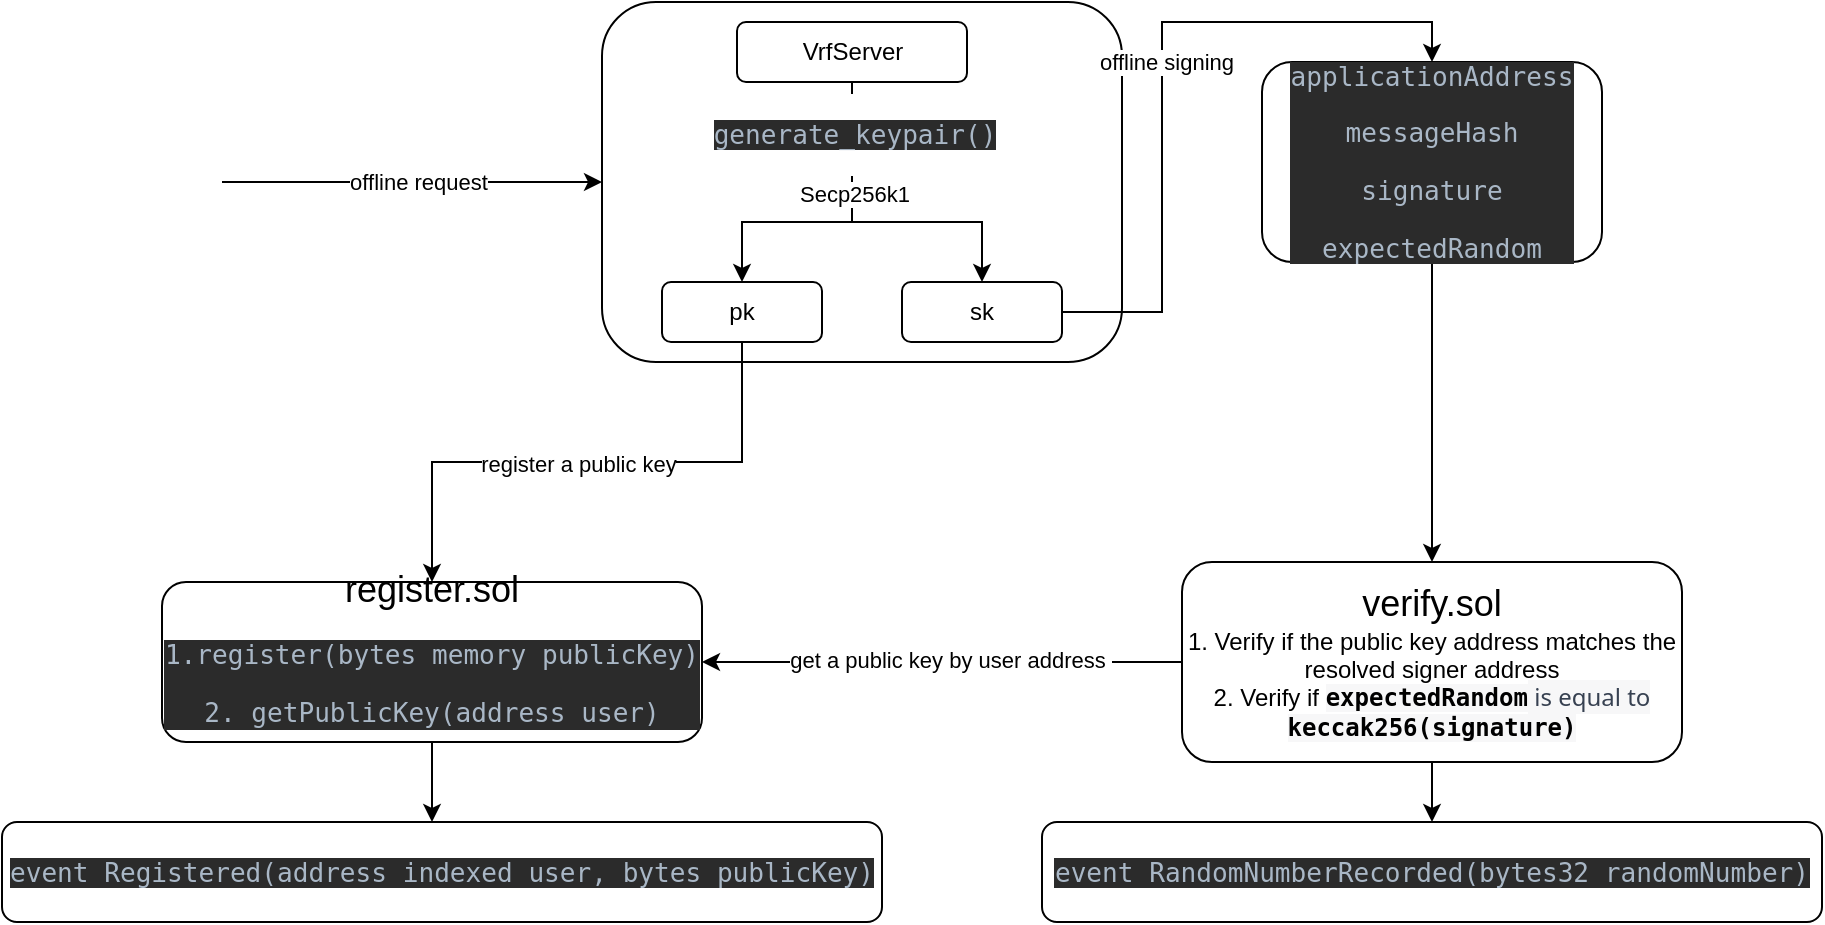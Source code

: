 <mxfile version="21.6.9" type="github">
  <diagram name="第 1 页" id="wDLLhAWes_VoWmML-Q-q">
    <mxGraphModel dx="1034" dy="1999" grid="1" gridSize="10" guides="1" tooltips="1" connect="1" arrows="1" fold="1" page="1" pageScale="1" pageWidth="827" pageHeight="1169" math="0" shadow="0">
      <root>
        <mxCell id="0" />
        <mxCell id="1" parent="0" />
        <mxCell id="3x9Fmmtqro9Js1refdKW-22" style="edgeStyle=orthogonalEdgeStyle;rounded=0;orthogonalLoop=1;jettySize=auto;html=1;" parent="1" source="3x9Fmmtqro9Js1refdKW-1" edge="1">
          <mxGeometry relative="1" as="geometry">
            <mxPoint x="275" y="270" as="targetPoint" />
          </mxGeometry>
        </mxCell>
        <mxCell id="3x9Fmmtqro9Js1refdKW-26" style="edgeStyle=orthogonalEdgeStyle;rounded=0;orthogonalLoop=1;jettySize=auto;html=1;entryX=1;entryY=0.5;entryDx=0;entryDy=0;exitX=0;exitY=0.5;exitDx=0;exitDy=0;" parent="1" source="3x9Fmmtqro9Js1refdKW-3" target="3x9Fmmtqro9Js1refdKW-1" edge="1">
          <mxGeometry relative="1" as="geometry" />
        </mxCell>
        <mxCell id="3x9Fmmtqro9Js1refdKW-29" value="get a public key by user address&amp;nbsp;" style="edgeLabel;html=1;align=center;verticalAlign=middle;resizable=0;points=[];" parent="3x9Fmmtqro9Js1refdKW-26" vertex="1" connectable="0">
          <mxGeometry x="-0.035" y="-1" relative="1" as="geometry">
            <mxPoint as="offset" />
          </mxGeometry>
        </mxCell>
        <mxCell id="3x9Fmmtqro9Js1refdKW-1" value="&lt;font style=&quot;font-size: 18px;&quot;&gt;register.sol&lt;/font&gt;&lt;br&gt;&lt;div style=&quot;background-color:#2b2b2b;color:#a9b7c6&quot;&gt;&lt;pre style=&quot;font-family:&#39;JetBrains Mono&#39;,monospace;font-size:9.8pt;&quot;&gt;1.register(bytes memory publicKey)&lt;/pre&gt;&lt;pre style=&quot;font-family:&#39;JetBrains Mono&#39;,monospace;font-size:9.8pt;&quot;&gt;2. getPublicKey(address user)&lt;/pre&gt;&lt;/div&gt;" style="rounded=1;whiteSpace=wrap;html=1;" parent="1" vertex="1">
          <mxGeometry x="140" y="150" width="270" height="80" as="geometry" />
        </mxCell>
        <mxCell id="3x9Fmmtqro9Js1refdKW-25" style="edgeStyle=orthogonalEdgeStyle;rounded=0;orthogonalLoop=1;jettySize=auto;html=1;entryX=0.5;entryY=0;entryDx=0;entryDy=0;" parent="1" source="3x9Fmmtqro9Js1refdKW-3" target="3x9Fmmtqro9Js1refdKW-24" edge="1">
          <mxGeometry relative="1" as="geometry" />
        </mxCell>
        <mxCell id="3x9Fmmtqro9Js1refdKW-3" value="&lt;font style=&quot;font-size: 18px;&quot;&gt;verify.sol&lt;/font&gt;&lt;br&gt;&lt;font style=&quot;font-size: 12px;&quot;&gt;1.&amp;nbsp;Verify if the public key address matches the resolved signer address&lt;br&gt;2.&amp;nbsp;Verify if &lt;code style=&quot;border: 0px solid rgb(217, 217, 227); box-sizing: border-box; --tw-border-spacing-x: 0; --tw-border-spacing-y: 0; --tw-translate-x: 0; --tw-translate-y: 0; --tw-rotate: 0; --tw-skew-x: 0; --tw-skew-y: 0; --tw-scale-x: 1; --tw-scale-y: 1; --tw-pan-x: ; --tw-pan-y: ; --tw-pinch-zoom: ; --tw-scroll-snap-strictness: proximity; --tw-gradient-from-position: ; --tw-gradient-via-position: ; --tw-gradient-to-position: ; --tw-ordinal: ; --tw-slashed-zero: ; --tw-numeric-figure: ; --tw-numeric-spacing: ; --tw-numeric-fraction: ; --tw-ring-inset: ; --tw-ring-offset-width: 0px; --tw-ring-offset-color: #fff; --tw-ring-color: rgba(69,89,164,.5); --tw-ring-offset-shadow: 0 0 transparent; --tw-ring-shadow: 0 0 transparent; --tw-shadow: 0 0 transparent; --tw-shadow-colored: 0 0 transparent; --tw-blur: ; --tw-brightness: ; --tw-contrast: ; --tw-grayscale: ; --tw-hue-rotate: ; --tw-invert: ; --tw-saturate: ; --tw-sepia: ; --tw-drop-shadow: ; --tw-backdrop-blur: ; --tw-backdrop-brightness: ; --tw-backdrop-contrast: ; --tw-backdrop-grayscale: ; --tw-backdrop-hue-rotate: ; --tw-backdrop-invert: ; --tw-backdrop-opacity: ; --tw-backdrop-saturate: ; --tw-backdrop-sepia: ; color: var(--tw-prose-code); font-weight: 600; text-align: start; background-color: rgb(247, 247, 248); font-family: &amp;quot;Söhne Mono&amp;quot;, Monaco, &amp;quot;Andale Mono&amp;quot;, &amp;quot;Ubuntu Mono&amp;quot;, monospace !important;&quot;&gt;expectedRandom&lt;/code&gt;&lt;span style=&quot;color: rgb(55, 65, 81); font-family: Söhne, ui-sans-serif, system-ui, -apple-system, &amp;quot;Segoe UI&amp;quot;, Roboto, Ubuntu, Cantarell, &amp;quot;Noto Sans&amp;quot;, sans-serif, &amp;quot;Helvetica Neue&amp;quot;, Arial, &amp;quot;Apple Color Emoji&amp;quot;, &amp;quot;Segoe UI Emoji&amp;quot;, &amp;quot;Segoe UI Symbol&amp;quot;, &amp;quot;Noto Color Emoji&amp;quot;; text-align: start; background-color: rgb(247, 247, 248);&quot;&gt; is equal to &lt;/span&gt;&lt;code style=&quot;border: 0px solid rgb(217, 217, 227); box-sizing: border-box; --tw-border-spacing-x: 0; --tw-border-spacing-y: 0; --tw-translate-x: 0; --tw-translate-y: 0; --tw-rotate: 0; --tw-skew-x: 0; --tw-skew-y: 0; --tw-scale-x: 1; --tw-scale-y: 1; --tw-pan-x: ; --tw-pan-y: ; --tw-pinch-zoom: ; --tw-scroll-snap-strictness: proximity; --tw-gradient-from-position: ; --tw-gradient-via-position: ; --tw-gradient-to-position: ; --tw-ordinal: ; --tw-slashed-zero: ; --tw-numeric-figure: ; --tw-numeric-spacing: ; --tw-numeric-fraction: ; --tw-ring-inset: ; --tw-ring-offset-width: 0px; --tw-ring-offset-color: #fff; --tw-ring-color: rgba(69,89,164,.5); --tw-ring-offset-shadow: 0 0 transparent; --tw-ring-shadow: 0 0 transparent; --tw-shadow: 0 0 transparent; --tw-shadow-colored: 0 0 transparent; --tw-blur: ; --tw-brightness: ; --tw-contrast: ; --tw-grayscale: ; --tw-hue-rotate: ; --tw-invert: ; --tw-saturate: ; --tw-sepia: ; --tw-drop-shadow: ; --tw-backdrop-blur: ; --tw-backdrop-brightness: ; --tw-backdrop-contrast: ; --tw-backdrop-grayscale: ; --tw-backdrop-hue-rotate: ; --tw-backdrop-invert: ; --tw-backdrop-opacity: ; --tw-backdrop-saturate: ; --tw-backdrop-sepia: ; color: var(--tw-prose-code); font-weight: 600; text-align: start; background-color: rgb(247, 247, 248); font-family: &amp;quot;Söhne Mono&amp;quot;, Monaco, &amp;quot;Andale Mono&amp;quot;, &amp;quot;Ubuntu Mono&amp;quot;, monospace !important;&quot;&gt;keccak256(signature)&lt;/code&gt;&lt;/font&gt;" style="rounded=1;whiteSpace=wrap;html=1;" parent="1" vertex="1">
          <mxGeometry x="650" y="140" width="250" height="100" as="geometry" />
        </mxCell>
        <mxCell id="3x9Fmmtqro9Js1refdKW-4" value="" style="rounded=1;whiteSpace=wrap;html=1;" parent="1" vertex="1">
          <mxGeometry x="360" y="-140" width="260" height="180" as="geometry" />
        </mxCell>
        <mxCell id="3x9Fmmtqro9Js1refdKW-8" style="edgeStyle=orthogonalEdgeStyle;rounded=0;orthogonalLoop=1;jettySize=auto;html=1;" parent="1" source="3x9Fmmtqro9Js1refdKW-5" target="3x9Fmmtqro9Js1refdKW-6" edge="1">
          <mxGeometry relative="1" as="geometry">
            <Array as="points">
              <mxPoint x="485" y="-30" />
              <mxPoint x="430" y="-30" />
            </Array>
          </mxGeometry>
        </mxCell>
        <mxCell id="3x9Fmmtqro9Js1refdKW-10" style="edgeStyle=orthogonalEdgeStyle;rounded=0;orthogonalLoop=1;jettySize=auto;html=1;" parent="1" source="3x9Fmmtqro9Js1refdKW-5" target="3x9Fmmtqro9Js1refdKW-7" edge="1">
          <mxGeometry relative="1" as="geometry">
            <Array as="points">
              <mxPoint x="485" y="-30" />
              <mxPoint x="550" y="-30" />
            </Array>
          </mxGeometry>
        </mxCell>
        <mxCell id="3x9Fmmtqro9Js1refdKW-11" value="&lt;div style=&quot;background-color:#2b2b2b;color:#a9b7c6&quot;&gt;&lt;pre style=&quot;font-family:&#39;JetBrains Mono&#39;,monospace;font-size:9.8pt;&quot;&gt;generate_keypair()&lt;/pre&gt;&lt;/div&gt;" style="edgeLabel;html=1;align=center;verticalAlign=middle;resizable=0;points=[];" parent="3x9Fmmtqro9Js1refdKW-10" vertex="1" connectable="0">
          <mxGeometry x="-0.685" y="1" relative="1" as="geometry">
            <mxPoint as="offset" />
          </mxGeometry>
        </mxCell>
        <mxCell id="3x9Fmmtqro9Js1refdKW-12" value="Secp256k1" style="edgeLabel;html=1;align=center;verticalAlign=middle;resizable=0;points=[];" parent="3x9Fmmtqro9Js1refdKW-10" vertex="1" connectable="0">
          <mxGeometry x="-0.326" y="1" relative="1" as="geometry">
            <mxPoint as="offset" />
          </mxGeometry>
        </mxCell>
        <mxCell id="3x9Fmmtqro9Js1refdKW-5" value="VrfServer" style="rounded=1;whiteSpace=wrap;html=1;" parent="1" vertex="1">
          <mxGeometry x="427.5" y="-130" width="115" height="30" as="geometry" />
        </mxCell>
        <mxCell id="3x9Fmmtqro9Js1refdKW-16" style="edgeStyle=orthogonalEdgeStyle;rounded=0;orthogonalLoop=1;jettySize=auto;html=1;entryX=0.5;entryY=0;entryDx=0;entryDy=0;" parent="1" source="3x9Fmmtqro9Js1refdKW-6" target="3x9Fmmtqro9Js1refdKW-1" edge="1">
          <mxGeometry relative="1" as="geometry" />
        </mxCell>
        <mxCell id="3x9Fmmtqro9Js1refdKW-17" value="register a public key" style="edgeLabel;html=1;align=center;verticalAlign=middle;resizable=0;points=[];" parent="3x9Fmmtqro9Js1refdKW-16" vertex="1" connectable="0">
          <mxGeometry x="0.038" y="1" relative="1" as="geometry">
            <mxPoint as="offset" />
          </mxGeometry>
        </mxCell>
        <mxCell id="3x9Fmmtqro9Js1refdKW-6" value="pk" style="rounded=1;whiteSpace=wrap;html=1;" parent="1" vertex="1">
          <mxGeometry x="390" width="80" height="30" as="geometry" />
        </mxCell>
        <mxCell id="3x9Fmmtqro9Js1refdKW-19" style="edgeStyle=orthogonalEdgeStyle;rounded=0;orthogonalLoop=1;jettySize=auto;html=1;entryX=0.5;entryY=0;entryDx=0;entryDy=0;" parent="1" source="3x9Fmmtqro9Js1refdKW-7" target="3x9Fmmtqro9Js1refdKW-18" edge="1">
          <mxGeometry relative="1" as="geometry" />
        </mxCell>
        <mxCell id="3x9Fmmtqro9Js1refdKW-20" value="offline signing" style="edgeLabel;html=1;align=center;verticalAlign=middle;resizable=0;points=[];" parent="3x9Fmmtqro9Js1refdKW-19" vertex="1" connectable="0">
          <mxGeometry x="0.002" y="-2" relative="1" as="geometry">
            <mxPoint as="offset" />
          </mxGeometry>
        </mxCell>
        <mxCell id="3x9Fmmtqro9Js1refdKW-7" value="sk" style="rounded=1;whiteSpace=wrap;html=1;" parent="1" vertex="1">
          <mxGeometry x="510" width="80" height="30" as="geometry" />
        </mxCell>
        <mxCell id="3x9Fmmtqro9Js1refdKW-13" value="" style="endArrow=classic;html=1;rounded=0;entryX=0;entryY=0.5;entryDx=0;entryDy=0;" parent="1" target="3x9Fmmtqro9Js1refdKW-4" edge="1">
          <mxGeometry width="50" height="50" relative="1" as="geometry">
            <mxPoint x="170" y="-50" as="sourcePoint" />
            <mxPoint x="330" y="-60" as="targetPoint" />
          </mxGeometry>
        </mxCell>
        <mxCell id="3x9Fmmtqro9Js1refdKW-15" value="offline request" style="edgeLabel;html=1;align=center;verticalAlign=middle;resizable=0;points=[];" parent="3x9Fmmtqro9Js1refdKW-13" vertex="1" connectable="0">
          <mxGeometry x="0.031" relative="1" as="geometry">
            <mxPoint as="offset" />
          </mxGeometry>
        </mxCell>
        <mxCell id="3x9Fmmtqro9Js1refdKW-21" style="edgeStyle=orthogonalEdgeStyle;rounded=0;orthogonalLoop=1;jettySize=auto;html=1;" parent="1" source="3x9Fmmtqro9Js1refdKW-18" target="3x9Fmmtqro9Js1refdKW-3" edge="1">
          <mxGeometry relative="1" as="geometry" />
        </mxCell>
        <mxCell id="3x9Fmmtqro9Js1refdKW-18" value="&lt;div style=&quot;background-color:#2b2b2b;color:#a9b7c6&quot;&gt;&lt;pre style=&quot;font-family:&#39;JetBrains Mono&#39;,monospace;font-size:9.8pt;&quot;&gt;&lt;div&gt;&lt;pre style=&quot;font-family:&#39;JetBrains Mono&#39;,monospace;font-size:9.8pt;&quot;&gt;applicationAddress&lt;/pre&gt;&lt;/div&gt;&lt;/pre&gt;&lt;pre style=&quot;font-family:&#39;JetBrains Mono&#39;,monospace;font-size:9.8pt;&quot;&gt;messageHash&lt;/pre&gt;&lt;pre style=&quot;font-family:&#39;JetBrains Mono&#39;,monospace;font-size:9.8pt;&quot;&gt;&lt;div&gt;&lt;pre style=&quot;font-family:&#39;JetBrains Mono&#39;,monospace;font-size:9.8pt;&quot;&gt;signature&lt;/pre&gt;&lt;pre style=&quot;font-family:&#39;JetBrains Mono&#39;,monospace;font-size:9.8pt;&quot;&gt;&lt;div&gt;&lt;pre style=&quot;font-family:&#39;JetBrains Mono&#39;,monospace;font-size:9.8pt;&quot;&gt;expectedRandom&lt;/pre&gt;&lt;/div&gt;&lt;/pre&gt;&lt;/div&gt;&lt;/pre&gt;&lt;/div&gt;" style="rounded=1;whiteSpace=wrap;html=1;" parent="1" vertex="1">
          <mxGeometry x="690" y="-110" width="170" height="100" as="geometry" />
        </mxCell>
        <mxCell id="3x9Fmmtqro9Js1refdKW-23" value="&lt;div style=&quot;background-color:#2b2b2b;color:#a9b7c6&quot;&gt;&lt;pre style=&quot;font-family:&#39;JetBrains Mono&#39;,monospace;font-size:9.8pt;&quot;&gt;&lt;div&gt;&lt;pre style=&quot;font-family:&#39;JetBrains Mono&#39;,monospace;font-size:9.8pt;&quot;&gt;event Registered(address indexed user, bytes publicKey)&lt;/pre&gt;&lt;/div&gt;&lt;/pre&gt;&lt;/div&gt;" style="rounded=1;whiteSpace=wrap;html=1;" parent="1" vertex="1">
          <mxGeometry x="60" y="270" width="440" height="50" as="geometry" />
        </mxCell>
        <mxCell id="3x9Fmmtqro9Js1refdKW-24" value="&lt;div style=&quot;background-color:#2b2b2b;color:#a9b7c6&quot;&gt;&lt;pre style=&quot;font-family:&#39;JetBrains Mono&#39;,monospace;font-size:9.8pt;&quot;&gt;event RandomNumberRecorded(bytes32 randomNumber)&lt;/pre&gt;&lt;/div&gt;" style="rounded=1;whiteSpace=wrap;html=1;" parent="1" vertex="1">
          <mxGeometry x="580" y="270" width="390" height="50" as="geometry" />
        </mxCell>
      </root>
    </mxGraphModel>
  </diagram>
</mxfile>
